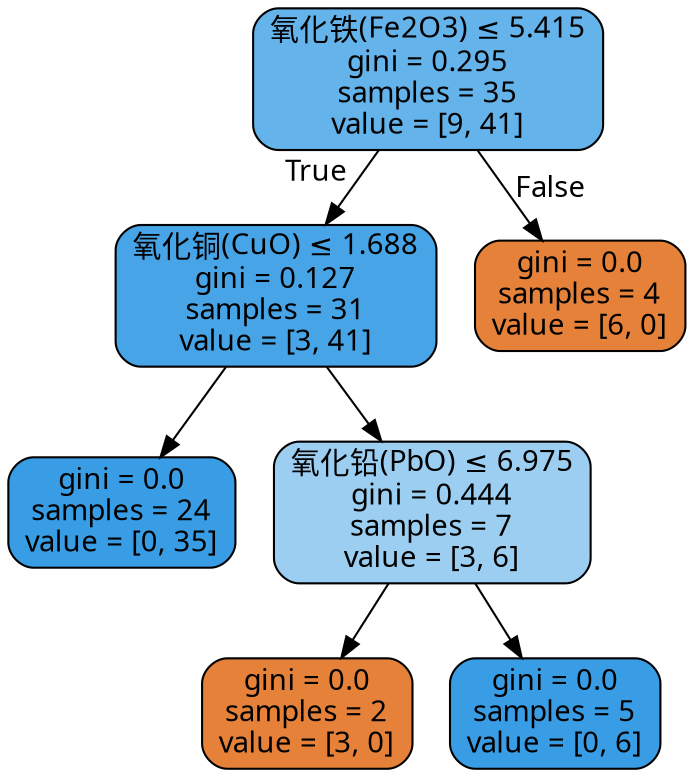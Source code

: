 digraph Tree {
node [shape=box, style="filled, rounded", color="black", fontname="DengXian"] ;
edge [fontname="DengXian"] ;
0 [label=<氧化铁(Fe2O3) &le; 5.415<br/>gini = 0.295<br/>samples = 35<br/>value = [9, 41]>, fillcolor="#64b3eb"] ;
1 [label=<氧化铜(CuO) &le; 1.688<br/>gini = 0.127<br/>samples = 31<br/>value = [3, 41]>, fillcolor="#47a4e7"] ;
0 -> 1 [labeldistance=2.5, labelangle=45, headlabel="True"] ;
2 [label=<gini = 0.0<br/>samples = 24<br/>value = [0, 35]>, fillcolor="#399de5"] ;
1 -> 2 ;
3 [label=<氧化铅(PbO) &le; 6.975<br/>gini = 0.444<br/>samples = 7<br/>value = [3, 6]>, fillcolor="#9ccef2"] ;
1 -> 3 ;
4 [label=<gini = 0.0<br/>samples = 2<br/>value = [3, 0]>, fillcolor="#e58139"] ;
3 -> 4 ;
5 [label=<gini = 0.0<br/>samples = 5<br/>value = [0, 6]>, fillcolor="#399de5"] ;
3 -> 5 ;
6 [label=<gini = 0.0<br/>samples = 4<br/>value = [6, 0]>, fillcolor="#e58139"] ;
0 -> 6 [labeldistance=2.5, labelangle=-45, headlabel="False"] ;
}